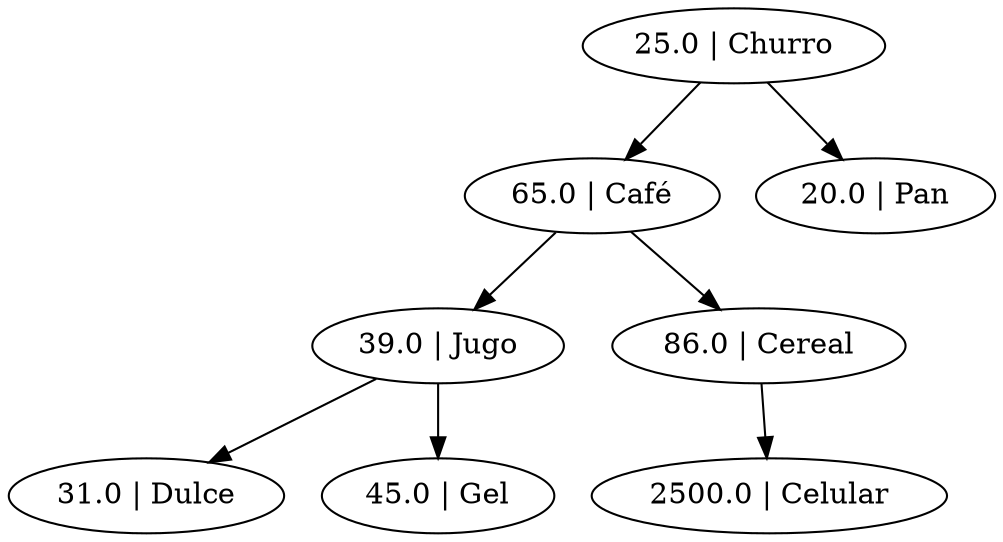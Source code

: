 strict digraph  {
	"25.0 | Churro" -> "65.0 | Café";
	"25.0 | Churro" -> "20.0 | Pan";
	"39.0 | Jugo" -> "31.0 | Dulce";
	"39.0 | Jugo" -> "45.0 | Gel";
	"86.0 | Cereal" -> "2500.0 | Celular";
	"65.0 | Café" -> "39.0 | Jugo";
	"65.0 | Café" -> "86.0 | Cereal";
}
